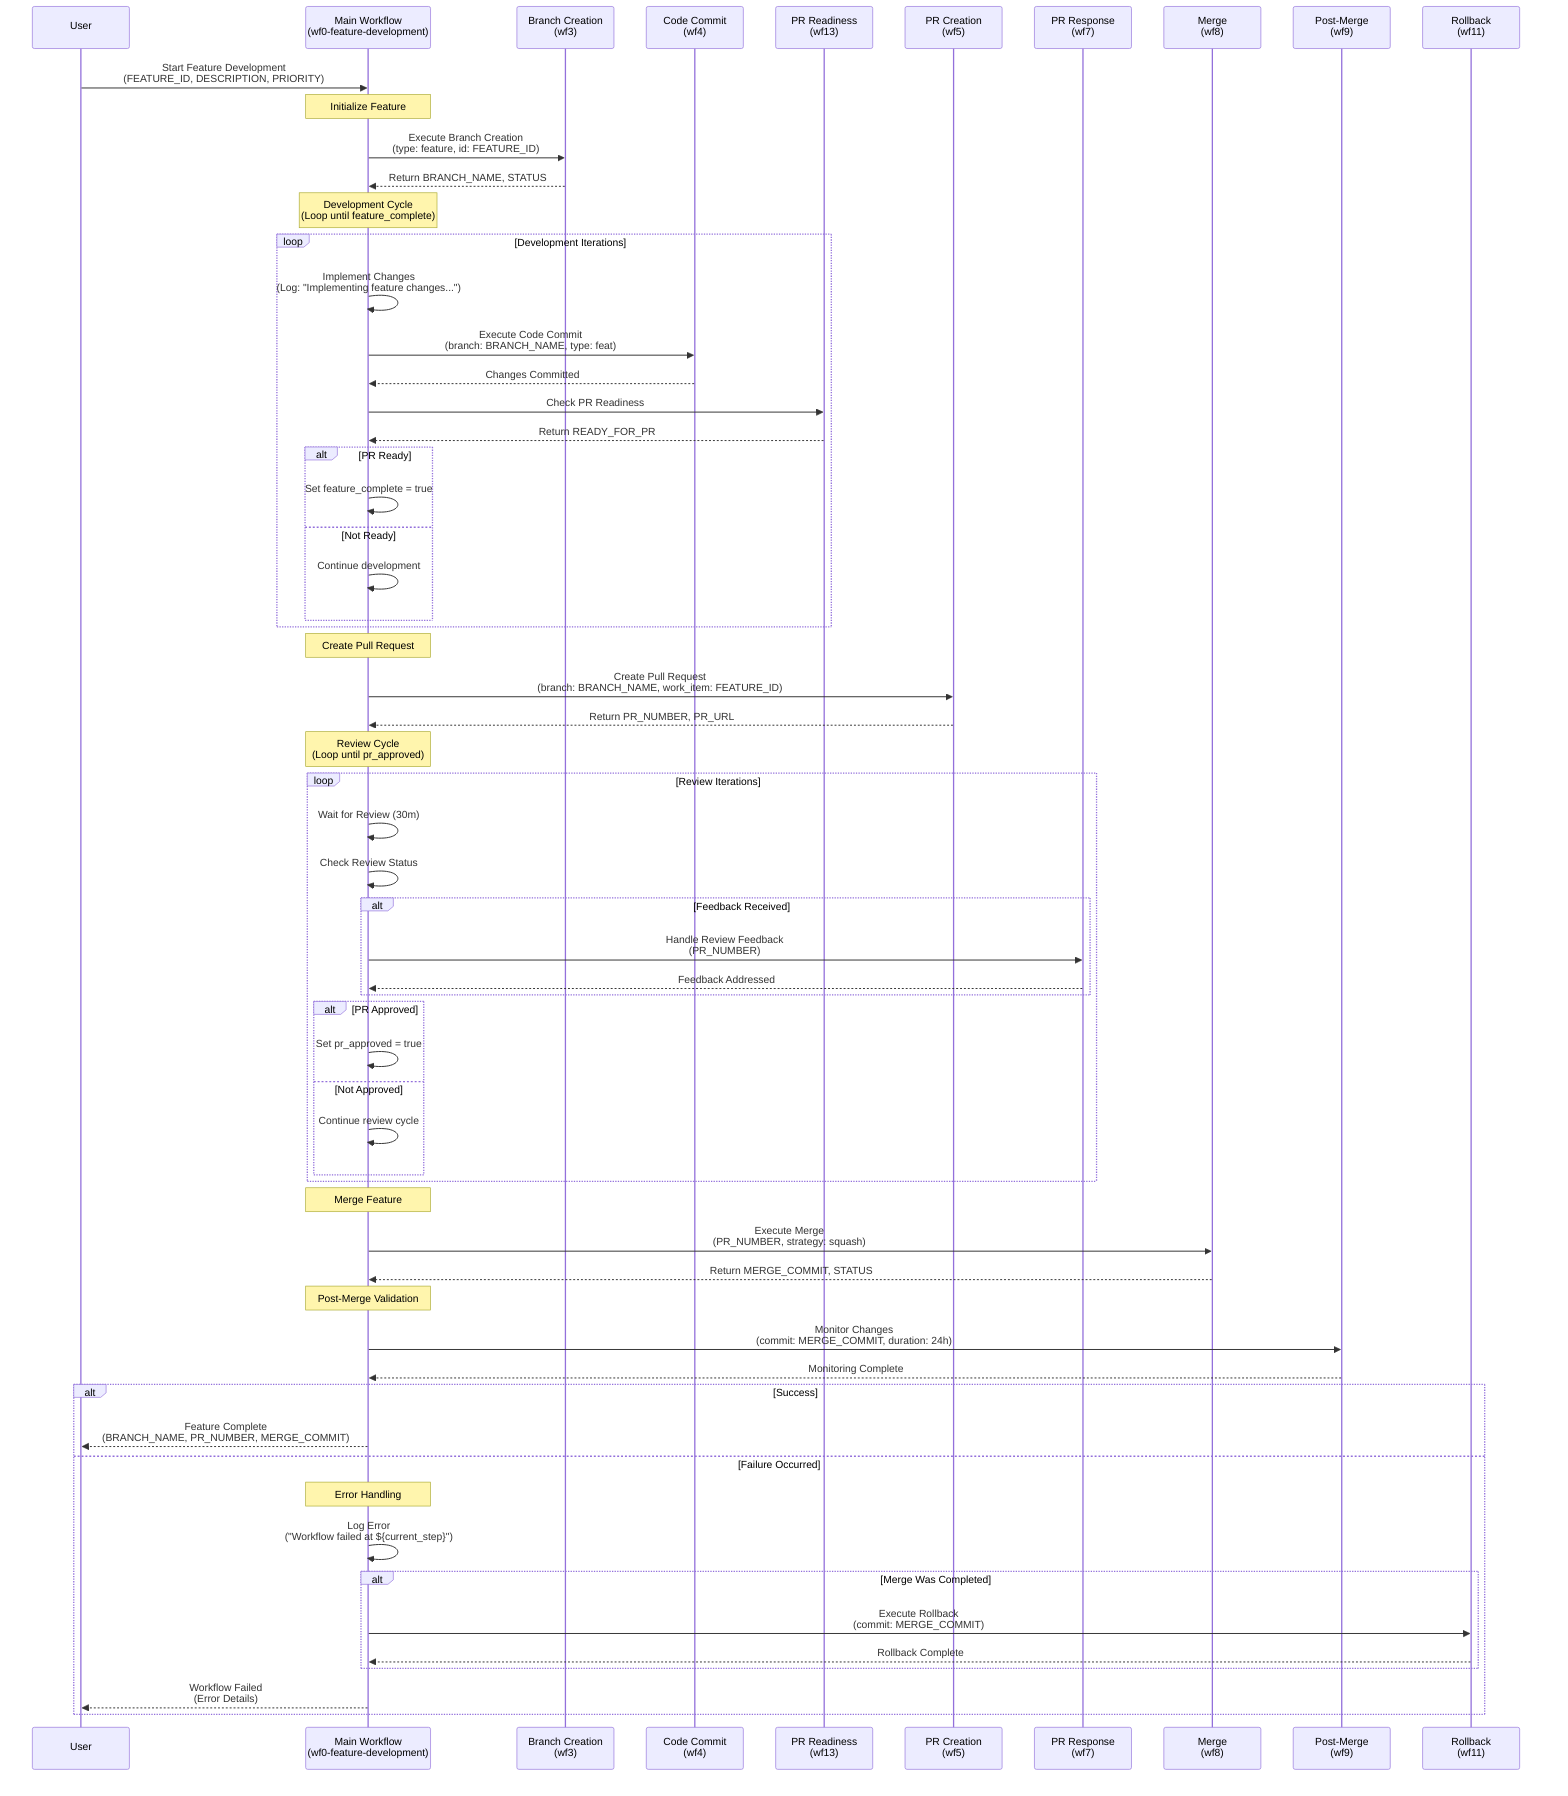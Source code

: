sequenceDiagram
    participant User
    participant Main as Main Workflow<br/>(wf0-feature-development)
    participant Branch as Branch Creation<br/>(wf3)
    participant Commit as Code Commit<br/>(wf4)
    participant PRCheck as PR Readiness<br/>(wf13)
    participant PR as PR Creation<br/>(wf5)
    participant Review as PR Response<br/>(wf7)
    participant Merge as Merge<br/>(wf8)
    participant Monitor as Post-Merge<br/>(wf9)
    participant Rollback as Rollback<br/>(wf11)

    User->>Main: Start Feature Development<br/>(FEATURE_ID, DESCRIPTION, PRIORITY)
    
    Note over Main: Initialize Feature
    Main->>Branch: Execute Branch Creation<br/>(type: feature, id: FEATURE_ID)
    Branch-->>Main: Return BRANCH_NAME, STATUS
    
    Note over Main: Development Cycle<br/>(Loop until feature_complete)
    loop Development Iterations
        Main->>Main: Implement Changes<br/>(Log: "Implementing feature changes...")
        Main->>Commit: Execute Code Commit<br/>(branch: BRANCH_NAME, type: feat)
        Commit-->>Main: Changes Committed
        Main->>PRCheck: Check PR Readiness
        PRCheck-->>Main: Return READY_FOR_PR
        alt PR Ready
            Main->>Main: Set feature_complete = true
        else Not Ready
            Main->>Main: Continue development
        end
    end
    
    Note over Main: Create Pull Request
    Main->>PR: Create Pull Request<br/>(branch: BRANCH_NAME, work_item: FEATURE_ID)
    PR-->>Main: Return PR_NUMBER, PR_URL
    
    Note over Main: Review Cycle<br/>(Loop until pr_approved)
    loop Review Iterations
        Main->>Main: Wait for Review (30m)
        Main->>Main: Check Review Status
        alt Feedback Received
            Main->>Review: Handle Review Feedback<br/>(PR_NUMBER)
            Review-->>Main: Feedback Addressed
        end
        alt PR Approved
            Main->>Main: Set pr_approved = true
        else Not Approved
            Main->>Main: Continue review cycle
        end
    end
    
    Note over Main: Merge Feature
    Main->>Merge: Execute Merge<br/>(PR_NUMBER, strategy: squash)
    Merge-->>Main: Return MERGE_COMMIT, STATUS
    
    Note over Main: Post-Merge Validation
    Main->>Monitor: Monitor Changes<br/>(commit: MERGE_COMMIT, duration: 24h)
    Monitor-->>Main: Monitoring Complete
    
    alt Success
        Main-->>User: Feature Complete<br/>(BRANCH_NAME, PR_NUMBER, MERGE_COMMIT)
    else Failure Occurred
        Note over Main: Error Handling
        Main->>Main: Log Error<br/>("Workflow failed at ${current_step}")
        alt Merge Was Completed
            Main->>Rollback: Execute Rollback<br/>(commit: MERGE_COMMIT)
            Rollback-->>Main: Rollback Complete
        end
        Main-->>User: Workflow Failed<br/>(Error Details)
    end